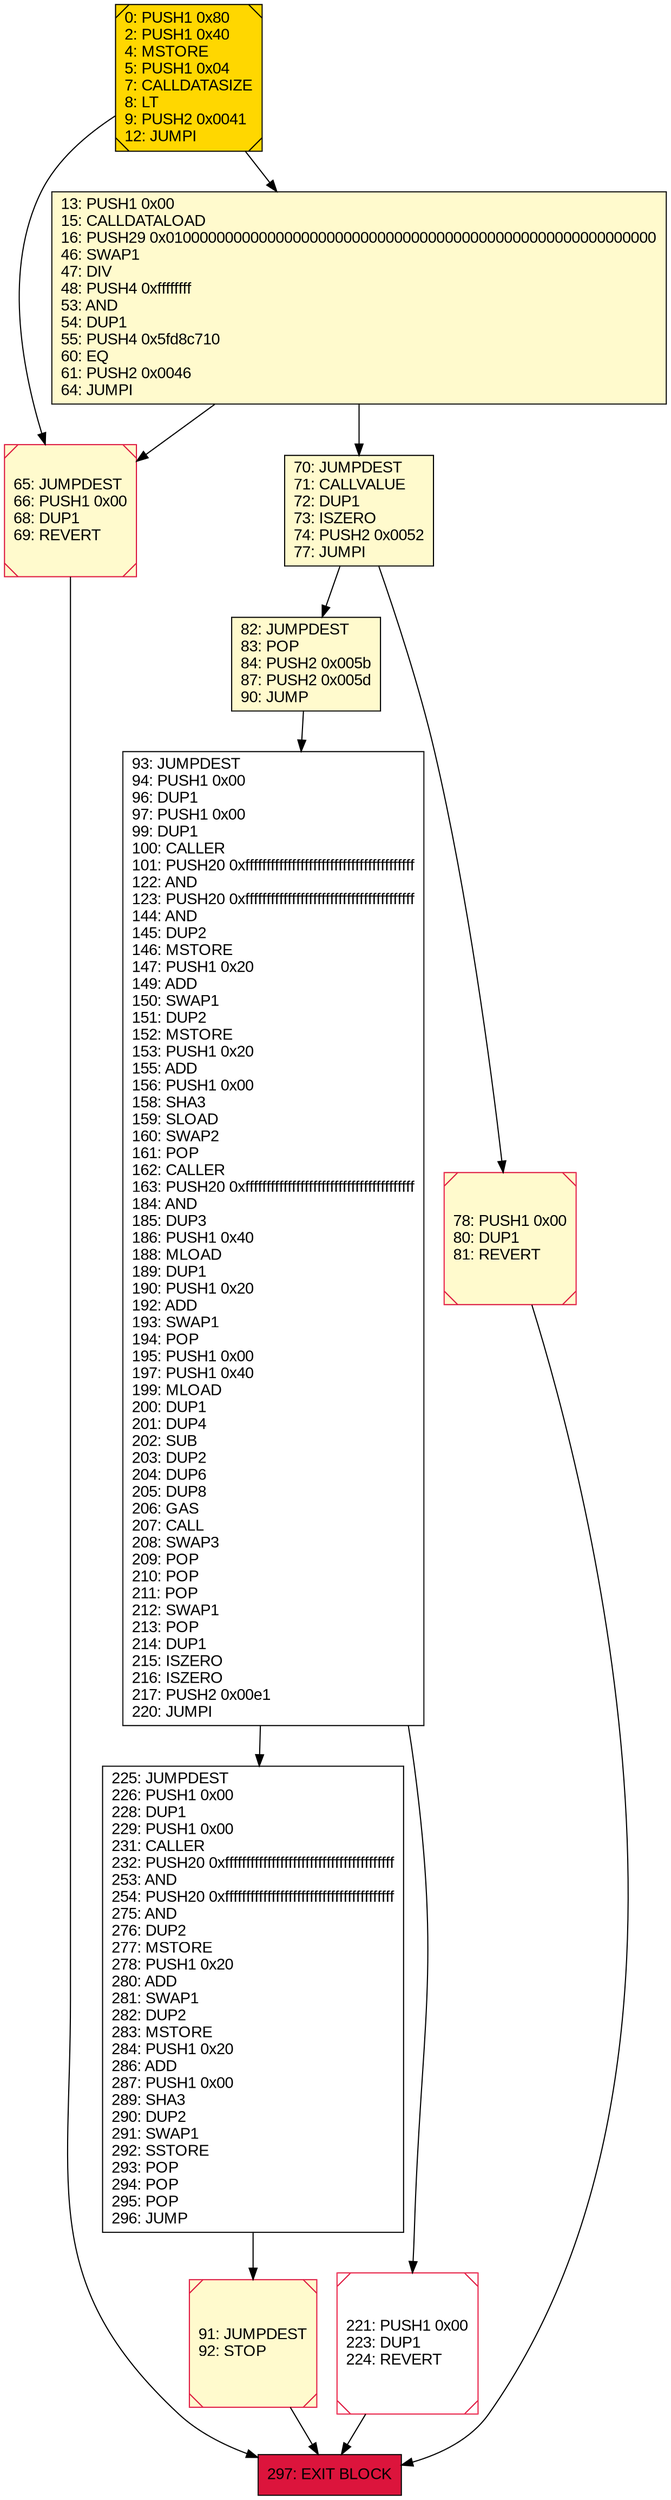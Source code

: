 digraph G {
bgcolor=transparent rankdir=UD;
node [shape=box style=filled color=black fillcolor=white fontname=arial fontcolor=black];
13 [label="13: PUSH1 0x00\l15: CALLDATALOAD\l16: PUSH29 0x0100000000000000000000000000000000000000000000000000000000\l46: SWAP1\l47: DIV\l48: PUSH4 0xffffffff\l53: AND\l54: DUP1\l55: PUSH4 0x5fd8c710\l60: EQ\l61: PUSH2 0x0046\l64: JUMPI\l" fillcolor=lemonchiffon ];
93 [label="93: JUMPDEST\l94: PUSH1 0x00\l96: DUP1\l97: PUSH1 0x00\l99: DUP1\l100: CALLER\l101: PUSH20 0xffffffffffffffffffffffffffffffffffffffff\l122: AND\l123: PUSH20 0xffffffffffffffffffffffffffffffffffffffff\l144: AND\l145: DUP2\l146: MSTORE\l147: PUSH1 0x20\l149: ADD\l150: SWAP1\l151: DUP2\l152: MSTORE\l153: PUSH1 0x20\l155: ADD\l156: PUSH1 0x00\l158: SHA3\l159: SLOAD\l160: SWAP2\l161: POP\l162: CALLER\l163: PUSH20 0xffffffffffffffffffffffffffffffffffffffff\l184: AND\l185: DUP3\l186: PUSH1 0x40\l188: MLOAD\l189: DUP1\l190: PUSH1 0x20\l192: ADD\l193: SWAP1\l194: POP\l195: PUSH1 0x00\l197: PUSH1 0x40\l199: MLOAD\l200: DUP1\l201: DUP4\l202: SUB\l203: DUP2\l204: DUP6\l205: DUP8\l206: GAS\l207: CALL\l208: SWAP3\l209: POP\l210: POP\l211: POP\l212: SWAP1\l213: POP\l214: DUP1\l215: ISZERO\l216: ISZERO\l217: PUSH2 0x00e1\l220: JUMPI\l" ];
225 [label="225: JUMPDEST\l226: PUSH1 0x00\l228: DUP1\l229: PUSH1 0x00\l231: CALLER\l232: PUSH20 0xffffffffffffffffffffffffffffffffffffffff\l253: AND\l254: PUSH20 0xffffffffffffffffffffffffffffffffffffffff\l275: AND\l276: DUP2\l277: MSTORE\l278: PUSH1 0x20\l280: ADD\l281: SWAP1\l282: DUP2\l283: MSTORE\l284: PUSH1 0x20\l286: ADD\l287: PUSH1 0x00\l289: SHA3\l290: DUP2\l291: SWAP1\l292: SSTORE\l293: POP\l294: POP\l295: POP\l296: JUMP\l" ];
65 [label="65: JUMPDEST\l66: PUSH1 0x00\l68: DUP1\l69: REVERT\l" fillcolor=lemonchiffon shape=Msquare color=crimson ];
82 [label="82: JUMPDEST\l83: POP\l84: PUSH2 0x005b\l87: PUSH2 0x005d\l90: JUMP\l" fillcolor=lemonchiffon ];
0 [label="0: PUSH1 0x80\l2: PUSH1 0x40\l4: MSTORE\l5: PUSH1 0x04\l7: CALLDATASIZE\l8: LT\l9: PUSH2 0x0041\l12: JUMPI\l" fillcolor=lemonchiffon shape=Msquare fillcolor=gold ];
297 [label="297: EXIT BLOCK\l" fillcolor=crimson ];
221 [label="221: PUSH1 0x00\l223: DUP1\l224: REVERT\l" shape=Msquare color=crimson ];
70 [label="70: JUMPDEST\l71: CALLVALUE\l72: DUP1\l73: ISZERO\l74: PUSH2 0x0052\l77: JUMPI\l" fillcolor=lemonchiffon ];
78 [label="78: PUSH1 0x00\l80: DUP1\l81: REVERT\l" fillcolor=lemonchiffon shape=Msquare color=crimson ];
91 [label="91: JUMPDEST\l92: STOP\l" fillcolor=lemonchiffon shape=Msquare color=crimson ];
70 -> 78;
93 -> 225;
13 -> 65;
78 -> 297;
91 -> 297;
0 -> 13;
0 -> 65;
65 -> 297;
225 -> 91;
13 -> 70;
82 -> 93;
221 -> 297;
70 -> 82;
93 -> 221;
}